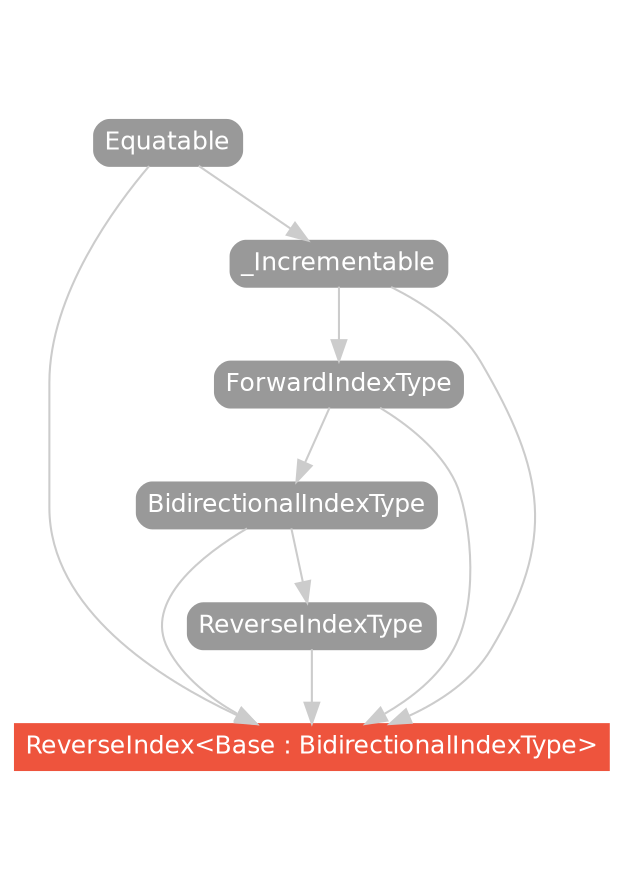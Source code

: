 strict digraph "ReverseIndex<Base : BidirectionalIndexType> - Type Hierarchy - SwiftDoc.org" {
    pad="0.1,0.8"
    node [shape=box, style="filled,rounded", color="#999999", fillcolor="#999999", fontcolor=white, fontname=Helvetica, fontnames="Helvetica,sansserif", fontsize=12, margin="0.07,0.05", height="0.3"]
    edge [color="#cccccc"]
    "BidirectionalIndexType" [URL="/protocol/BidirectionalIndexType/"]
    "Equatable" [URL="/protocol/Equatable/"]
    "ForwardIndexType" [URL="/protocol/ForwardIndexType/"]
    "ReverseIndex<Base : BidirectionalIndexType>" [URL="/type/ReverseIndex/", style="filled", fillcolor="#ee543d", color="#ee543d"]
    "ReverseIndexType" [URL="/protocol/ReverseIndexType/"]
    "_Incrementable" [URL="/protocol/_Incrementable/"]    "ReverseIndexType" -> "ReverseIndex<Base : BidirectionalIndexType>"
    "BidirectionalIndexType" -> "ReverseIndex<Base : BidirectionalIndexType>"
    "ForwardIndexType" -> "ReverseIndex<Base : BidirectionalIndexType>"
    "_Incrementable" -> "ReverseIndex<Base : BidirectionalIndexType>"
    "Equatable" -> "ReverseIndex<Base : BidirectionalIndexType>"
    "BidirectionalIndexType" -> "ReverseIndexType"
    "ForwardIndexType" -> "BidirectionalIndexType"
    "_Incrementable" -> "ForwardIndexType"
    "Equatable" -> "_Incrementable"
    "ForwardIndexType" -> "BidirectionalIndexType"
    "_Incrementable" -> "ForwardIndexType"
    "Equatable" -> "_Incrementable"
    "_Incrementable" -> "ForwardIndexType"
    "Equatable" -> "_Incrementable"
    "Equatable" -> "_Incrementable"
    subgraph Types {
        rank = max; "ReverseIndex<Base : BidirectionalIndexType>";
    }
}